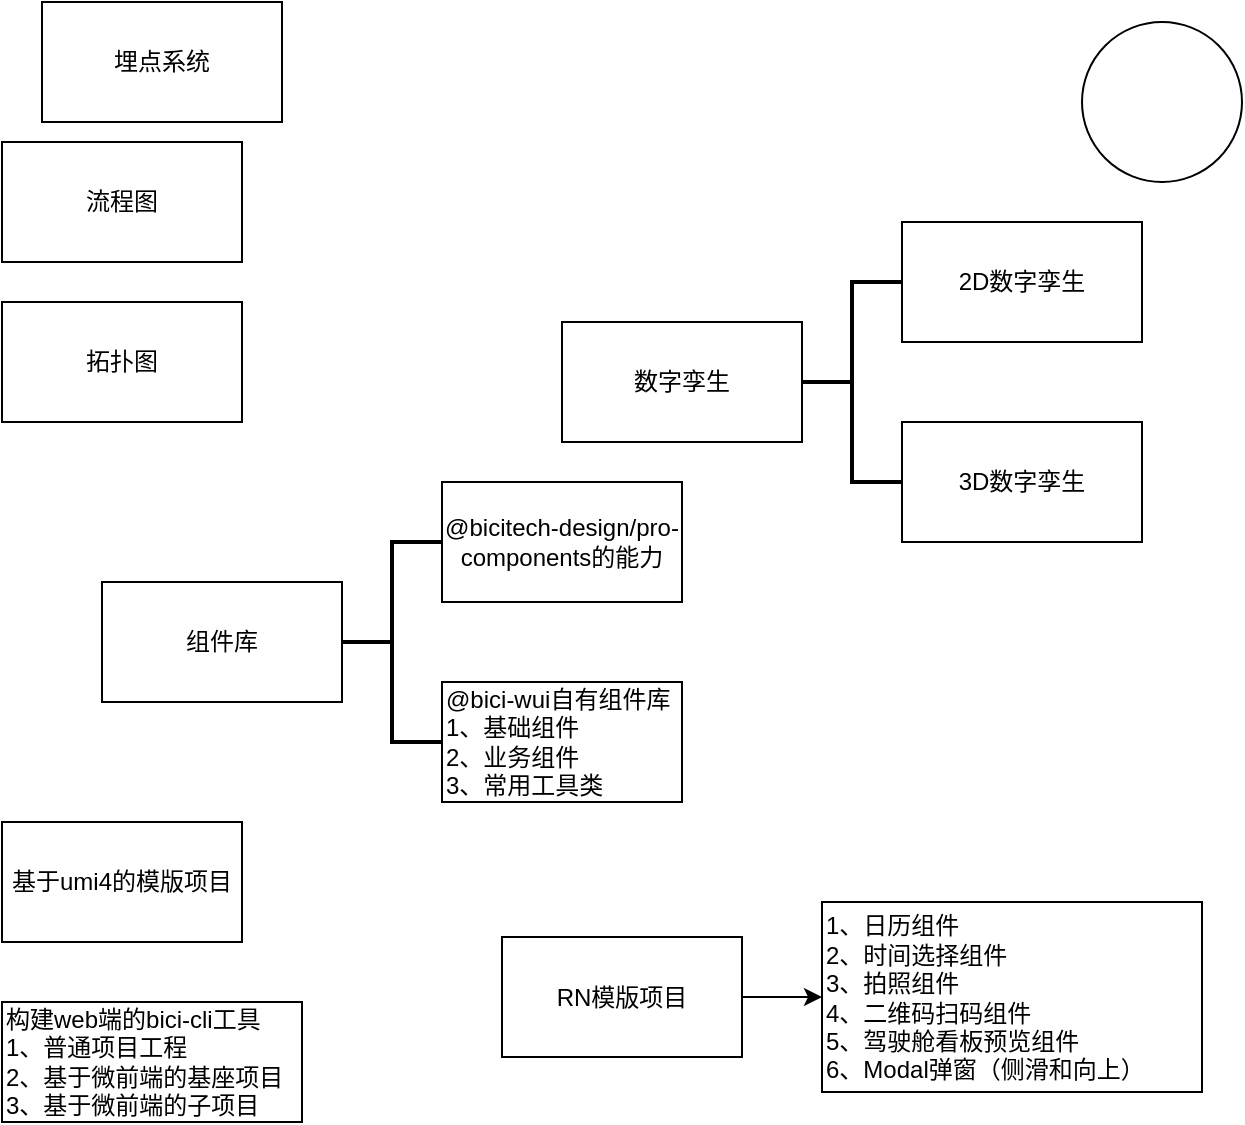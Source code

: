 <mxfile version="20.0.4" type="github"><diagram id="PWW8Ae4SmuhzxQuyc2Wb" name="前端规划图"><mxGraphModel dx="1018" dy="634" grid="1" gridSize="10" guides="1" tooltips="1" connect="1" arrows="1" fold="1" page="1" pageScale="1" pageWidth="827" pageHeight="1169" math="0" shadow="0"><root><mxCell id="0"/><mxCell id="1" parent="0"/><mxCell id="GN1xF4RMGACR0_WX6Sp8-1" value="" style="ellipse;whiteSpace=wrap;html=1;aspect=fixed;" vertex="1" parent="1"><mxGeometry x="590" y="10" width="80" height="80" as="geometry"/></mxCell><mxCell id="GN1xF4RMGACR0_WX6Sp8-4" value="埋点系统" style="rounded=0;whiteSpace=wrap;html=1;" vertex="1" parent="1"><mxGeometry x="70" width="120" height="60" as="geometry"/></mxCell><mxCell id="GN1xF4RMGACR0_WX6Sp8-6" value="流程图" style="rounded=0;whiteSpace=wrap;html=1;" vertex="1" parent="1"><mxGeometry x="50" y="70" width="120" height="60" as="geometry"/></mxCell><mxCell id="GN1xF4RMGACR0_WX6Sp8-7" value="拓扑图" style="rounded=0;whiteSpace=wrap;html=1;" vertex="1" parent="1"><mxGeometry x="50" y="150" width="120" height="60" as="geometry"/></mxCell><mxCell id="GN1xF4RMGACR0_WX6Sp8-12" value="" style="group" vertex="1" connectable="0" parent="1"><mxGeometry x="330" y="110" width="290" height="160" as="geometry"/></mxCell><mxCell id="GN1xF4RMGACR0_WX6Sp8-8" value="数字孪生" style="rounded=0;whiteSpace=wrap;html=1;" vertex="1" parent="GN1xF4RMGACR0_WX6Sp8-12"><mxGeometry y="50" width="120" height="60" as="geometry"/></mxCell><mxCell id="GN1xF4RMGACR0_WX6Sp8-9" value="" style="strokeWidth=2;html=1;shape=mxgraph.flowchart.annotation_2;align=left;labelPosition=right;pointerEvents=1;" vertex="1" parent="GN1xF4RMGACR0_WX6Sp8-12"><mxGeometry x="120" y="30" width="50" height="100" as="geometry"/></mxCell><mxCell id="GN1xF4RMGACR0_WX6Sp8-10" value="2D数字孪生" style="rounded=0;whiteSpace=wrap;html=1;" vertex="1" parent="GN1xF4RMGACR0_WX6Sp8-12"><mxGeometry x="170" width="120" height="60" as="geometry"/></mxCell><mxCell id="GN1xF4RMGACR0_WX6Sp8-11" value="3D数字孪生" style="rounded=0;whiteSpace=wrap;html=1;" vertex="1" parent="GN1xF4RMGACR0_WX6Sp8-12"><mxGeometry x="170" y="100" width="120" height="60" as="geometry"/></mxCell><mxCell id="GN1xF4RMGACR0_WX6Sp8-16" value="基于umi4的模版项目" style="rounded=0;whiteSpace=wrap;html=1;" vertex="1" parent="1"><mxGeometry x="50" y="410" width="120" height="60" as="geometry"/></mxCell><mxCell id="GN1xF4RMGACR0_WX6Sp8-18" value="构建web端的bici-cli工具&lt;br&gt;1、普通项目工程&lt;br&gt;2、基于微前端的基座项目&lt;br&gt;3、基于微前端的子项目" style="rounded=0;whiteSpace=wrap;html=1;align=left;" vertex="1" parent="1"><mxGeometry x="50" y="500" width="150" height="60" as="geometry"/></mxCell><mxCell id="GN1xF4RMGACR0_WX6Sp8-24" value="" style="group" vertex="1" connectable="0" parent="1"><mxGeometry x="300" y="450" width="350" height="95" as="geometry"/></mxCell><mxCell id="GN1xF4RMGACR0_WX6Sp8-17" value="RN模版项目" style="rounded=0;whiteSpace=wrap;html=1;" vertex="1" parent="GN1xF4RMGACR0_WX6Sp8-24"><mxGeometry y="17.5" width="120" height="60" as="geometry"/></mxCell><mxCell id="GN1xF4RMGACR0_WX6Sp8-22" value="1、日历组件&lt;br&gt;2、时间选择组件&lt;br&gt;3、拍照组件&lt;br&gt;4、二维码扫码组件&lt;br&gt;5、驾驶舱看板预览组件&lt;br&gt;6、Modal弹窗（侧滑和向上）" style="rounded=0;whiteSpace=wrap;html=1;align=left;" vertex="1" parent="GN1xF4RMGACR0_WX6Sp8-24"><mxGeometry x="160" width="190" height="95" as="geometry"/></mxCell><mxCell id="GN1xF4RMGACR0_WX6Sp8-23" style="edgeStyle=orthogonalEdgeStyle;rounded=0;orthogonalLoop=1;jettySize=auto;html=1;entryX=0;entryY=0.5;entryDx=0;entryDy=0;" edge="1" parent="GN1xF4RMGACR0_WX6Sp8-24" source="GN1xF4RMGACR0_WX6Sp8-17" target="GN1xF4RMGACR0_WX6Sp8-22"><mxGeometry relative="1" as="geometry"/></mxCell><mxCell id="GN1xF4RMGACR0_WX6Sp8-25" value="" style="group" vertex="1" connectable="0" parent="1"><mxGeometry x="100" y="240" width="290" height="160" as="geometry"/></mxCell><mxCell id="GN1xF4RMGACR0_WX6Sp8-5" value="@bicitech-design/pro-components的能力" style="rounded=0;whiteSpace=wrap;html=1;" vertex="1" parent="GN1xF4RMGACR0_WX6Sp8-25"><mxGeometry x="170" width="120" height="60" as="geometry"/></mxCell><mxCell id="GN1xF4RMGACR0_WX6Sp8-13" value="组件库" style="rounded=0;whiteSpace=wrap;html=1;" vertex="1" parent="GN1xF4RMGACR0_WX6Sp8-25"><mxGeometry y="50" width="120" height="60" as="geometry"/></mxCell><mxCell id="GN1xF4RMGACR0_WX6Sp8-14" value="" style="strokeWidth=2;html=1;shape=mxgraph.flowchart.annotation_2;align=left;labelPosition=right;pointerEvents=1;" vertex="1" parent="GN1xF4RMGACR0_WX6Sp8-25"><mxGeometry x="120" y="30" width="50" height="100" as="geometry"/></mxCell><mxCell id="GN1xF4RMGACR0_WX6Sp8-15" value="@bici-wui自有组件库&lt;br&gt;1、基础组件&lt;br&gt;2、业务组件&lt;br&gt;3、常用工具类" style="rounded=0;whiteSpace=wrap;html=1;align=left;" vertex="1" parent="GN1xF4RMGACR0_WX6Sp8-25"><mxGeometry x="170" y="100" width="120" height="60" as="geometry"/></mxCell></root></mxGraphModel></diagram></mxfile>